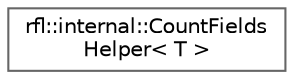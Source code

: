 digraph "类继承关系图"
{
 // LATEX_PDF_SIZE
  bgcolor="transparent";
  edge [fontname=Helvetica,fontsize=10,labelfontname=Helvetica,labelfontsize=10];
  node [fontname=Helvetica,fontsize=10,shape=box,height=0.2,width=0.4];
  rankdir="LR";
  Node0 [id="Node000000",label="rfl::internal::CountFields\lHelper\< T \>",height=0.2,width=0.4,color="grey40", fillcolor="white", style="filled",URL="$structrfl_1_1internal_1_1_count_fields_helper.html",tooltip=" "];
}
